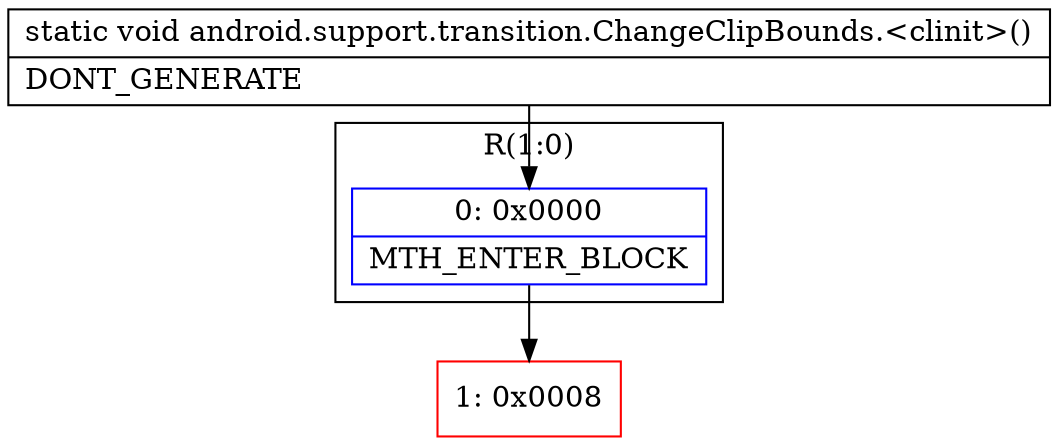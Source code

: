digraph "CFG forandroid.support.transition.ChangeClipBounds.\<clinit\>()V" {
subgraph cluster_Region_697510822 {
label = "R(1:0)";
node [shape=record,color=blue];
Node_0 [shape=record,label="{0\:\ 0x0000|MTH_ENTER_BLOCK\l}"];
}
Node_1 [shape=record,color=red,label="{1\:\ 0x0008}"];
MethodNode[shape=record,label="{static void android.support.transition.ChangeClipBounds.\<clinit\>()  | DONT_GENERATE\l}"];
MethodNode -> Node_0;
Node_0 -> Node_1;
}

